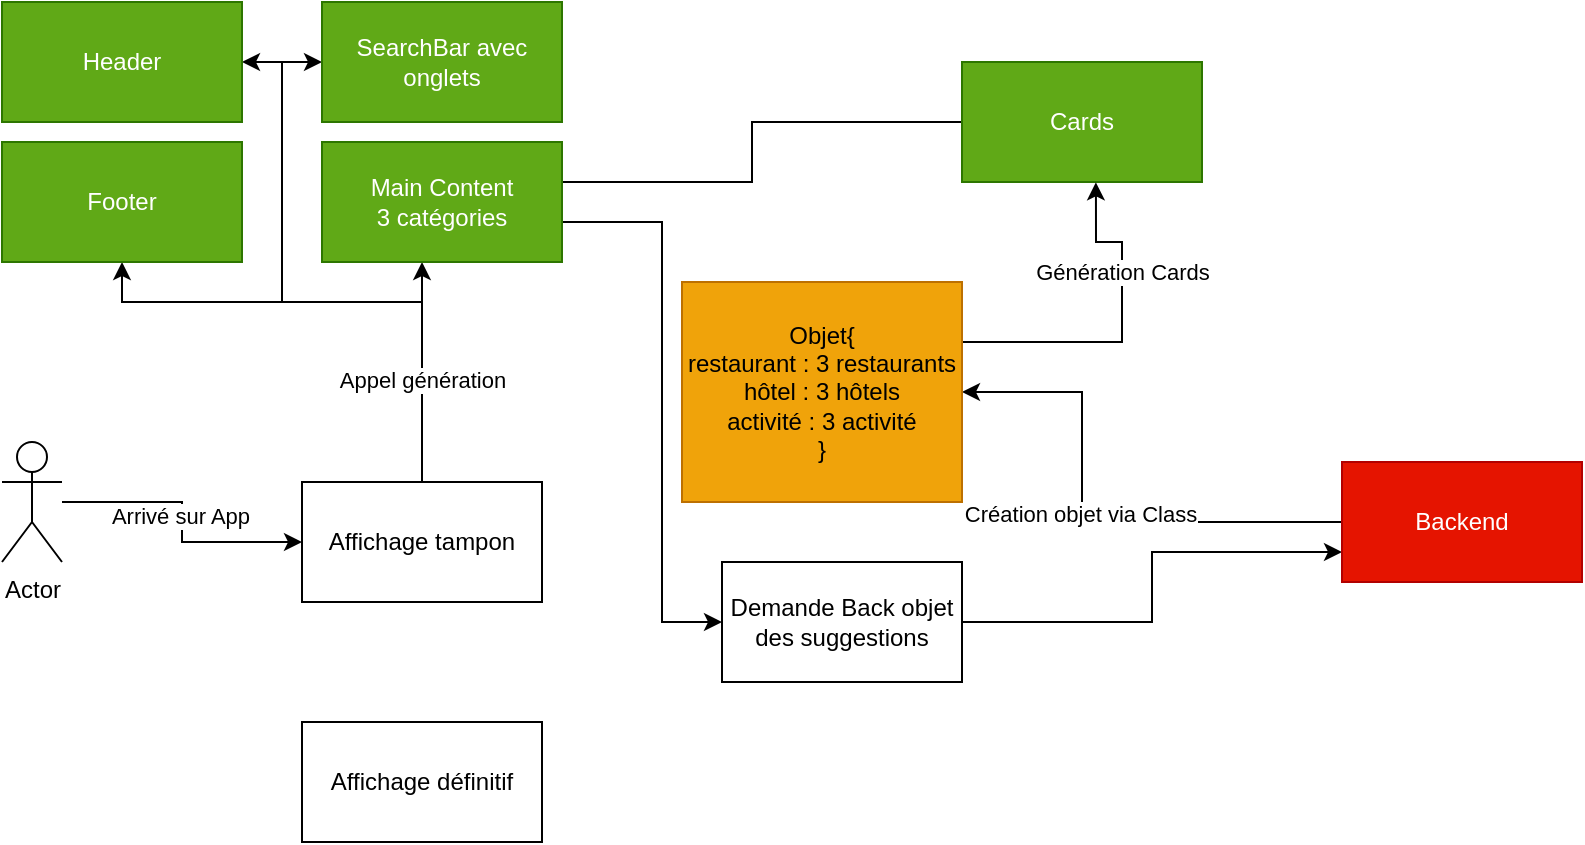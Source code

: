 <mxfile version="24.6.4" type="device">
  <diagram name="Page-1" id="YSOlXprpc5Yxat0-PFvl">
    <mxGraphModel dx="1290" dy="621" grid="1" gridSize="10" guides="1" tooltips="1" connect="1" arrows="1" fold="1" page="1" pageScale="1" pageWidth="827" pageHeight="1169" math="0" shadow="0">
      <root>
        <mxCell id="0" />
        <mxCell id="1" parent="0" />
        <mxCell id="V7zxe8zXevxKyeu4M-RF-19" style="edgeStyle=orthogonalEdgeStyle;rounded=0;orthogonalLoop=1;jettySize=auto;html=1;entryX=0;entryY=0.5;entryDx=0;entryDy=0;" parent="1" source="V7zxe8zXevxKyeu4M-RF-1" target="V7zxe8zXevxKyeu4M-RF-2" edge="1">
          <mxGeometry relative="1" as="geometry" />
        </mxCell>
        <mxCell id="V7zxe8zXevxKyeu4M-RF-20" value="Arrivé sur App" style="edgeLabel;html=1;align=center;verticalAlign=middle;resizable=0;points=[];" parent="V7zxe8zXevxKyeu4M-RF-19" vertex="1" connectable="0">
          <mxGeometry x="-0.04" y="-1" relative="1" as="geometry">
            <mxPoint as="offset" />
          </mxGeometry>
        </mxCell>
        <mxCell id="V7zxe8zXevxKyeu4M-RF-1" value="Actor" style="shape=umlActor;verticalLabelPosition=bottom;verticalAlign=top;html=1;outlineConnect=0;" parent="1" vertex="1">
          <mxGeometry x="20" y="280" width="30" height="60" as="geometry" />
        </mxCell>
        <mxCell id="V7zxe8zXevxKyeu4M-RF-23" style="edgeStyle=orthogonalEdgeStyle;rounded=0;orthogonalLoop=1;jettySize=auto;html=1;entryX=0.5;entryY=1;entryDx=0;entryDy=0;" parent="1" source="V7zxe8zXevxKyeu4M-RF-2" target="V7zxe8zXevxKyeu4M-RF-5" edge="1">
          <mxGeometry relative="1" as="geometry">
            <Array as="points">
              <mxPoint x="230" y="210" />
              <mxPoint x="80" y="210" />
            </Array>
          </mxGeometry>
        </mxCell>
        <mxCell id="V7zxe8zXevxKyeu4M-RF-24" style="edgeStyle=orthogonalEdgeStyle;rounded=0;orthogonalLoop=1;jettySize=auto;html=1;" parent="1" source="V7zxe8zXevxKyeu4M-RF-2" target="V7zxe8zXevxKyeu4M-RF-3" edge="1">
          <mxGeometry relative="1" as="geometry">
            <Array as="points">
              <mxPoint x="230" y="210" />
              <mxPoint x="160" y="210" />
              <mxPoint x="160" y="90" />
            </Array>
          </mxGeometry>
        </mxCell>
        <mxCell id="V7zxe8zXevxKyeu4M-RF-26" style="edgeStyle=orthogonalEdgeStyle;rounded=0;orthogonalLoop=1;jettySize=auto;html=1;" parent="1" source="V7zxe8zXevxKyeu4M-RF-2" target="V7zxe8zXevxKyeu4M-RF-4" edge="1">
          <mxGeometry relative="1" as="geometry">
            <Array as="points">
              <mxPoint x="230" y="210" />
              <mxPoint x="160" y="210" />
              <mxPoint x="160" y="90" />
            </Array>
          </mxGeometry>
        </mxCell>
        <mxCell id="V7zxe8zXevxKyeu4M-RF-28" style="edgeStyle=orthogonalEdgeStyle;rounded=0;orthogonalLoop=1;jettySize=auto;html=1;" parent="1" source="V7zxe8zXevxKyeu4M-RF-2" target="V7zxe8zXevxKyeu4M-RF-15" edge="1">
          <mxGeometry relative="1" as="geometry">
            <Array as="points">
              <mxPoint x="230" y="220" />
              <mxPoint x="230" y="220" />
            </Array>
          </mxGeometry>
        </mxCell>
        <mxCell id="V7zxe8zXevxKyeu4M-RF-29" value="Appel génération" style="edgeLabel;html=1;align=center;verticalAlign=middle;resizable=0;points=[];" parent="V7zxe8zXevxKyeu4M-RF-28" vertex="1" connectable="0">
          <mxGeometry x="-0.069" relative="1" as="geometry">
            <mxPoint as="offset" />
          </mxGeometry>
        </mxCell>
        <mxCell id="V7zxe8zXevxKyeu4M-RF-2" value="Affichage tampon" style="rounded=0;whiteSpace=wrap;html=1;" parent="1" vertex="1">
          <mxGeometry x="170" y="300" width="120" height="60" as="geometry" />
        </mxCell>
        <mxCell id="V7zxe8zXevxKyeu4M-RF-3" value="Header" style="rounded=0;whiteSpace=wrap;html=1;fillColor=#60a917;strokeColor=#2D7600;fontColor=#ffffff;" parent="1" vertex="1">
          <mxGeometry x="20" y="60" width="120" height="60" as="geometry" />
        </mxCell>
        <mxCell id="V7zxe8zXevxKyeu4M-RF-4" value="SearchBar avec onglets" style="rounded=0;whiteSpace=wrap;html=1;fillColor=#60a917;strokeColor=#2D7600;fontColor=#ffffff;" parent="1" vertex="1">
          <mxGeometry x="180" y="60" width="120" height="60" as="geometry" />
        </mxCell>
        <mxCell id="V7zxe8zXevxKyeu4M-RF-5" value="Footer" style="rounded=0;whiteSpace=wrap;html=1;fillColor=#60a917;strokeColor=#2D7600;fontColor=#ffffff;" parent="1" vertex="1">
          <mxGeometry x="20" y="130" width="120" height="60" as="geometry" />
        </mxCell>
        <mxCell id="V7zxe8zXevxKyeu4M-RF-10" style="edgeStyle=orthogonalEdgeStyle;rounded=0;orthogonalLoop=1;jettySize=auto;html=1;entryX=0;entryY=0.75;entryDx=0;entryDy=0;" parent="1" source="V7zxe8zXevxKyeu4M-RF-6" target="V7zxe8zXevxKyeu4M-RF-7" edge="1">
          <mxGeometry relative="1" as="geometry" />
        </mxCell>
        <mxCell id="V7zxe8zXevxKyeu4M-RF-6" value="Demande Back objet des suggestions" style="rounded=0;whiteSpace=wrap;html=1;" parent="1" vertex="1">
          <mxGeometry x="380" y="340" width="120" height="60" as="geometry" />
        </mxCell>
        <mxCell id="V7zxe8zXevxKyeu4M-RF-12" style="edgeStyle=orthogonalEdgeStyle;rounded=0;orthogonalLoop=1;jettySize=auto;html=1;entryX=1;entryY=0.5;entryDx=0;entryDy=0;" parent="1" source="V7zxe8zXevxKyeu4M-RF-7" target="V7zxe8zXevxKyeu4M-RF-11" edge="1">
          <mxGeometry relative="1" as="geometry">
            <Array as="points">
              <mxPoint x="560" y="320" />
              <mxPoint x="560" y="255" />
            </Array>
          </mxGeometry>
        </mxCell>
        <mxCell id="V7zxe8zXevxKyeu4M-RF-18" value="Création objet via Class" style="edgeLabel;html=1;align=center;verticalAlign=middle;resizable=0;points=[];" parent="V7zxe8zXevxKyeu4M-RF-12" vertex="1" connectable="0">
          <mxGeometry x="0.053" y="1" relative="1" as="geometry">
            <mxPoint as="offset" />
          </mxGeometry>
        </mxCell>
        <mxCell id="V7zxe8zXevxKyeu4M-RF-7" value="Backend" style="rounded=0;whiteSpace=wrap;html=1;fillColor=#e51400;fontColor=#ffffff;strokeColor=#B20000;" parent="1" vertex="1">
          <mxGeometry x="690" y="290" width="120" height="60" as="geometry" />
        </mxCell>
        <mxCell id="V7zxe8zXevxKyeu4M-RF-17" style="edgeStyle=orthogonalEdgeStyle;rounded=0;orthogonalLoop=1;jettySize=auto;html=1;entryX=1;entryY=0.25;entryDx=0;entryDy=0;" parent="1" source="V7zxe8zXevxKyeu4M-RF-8" target="V7zxe8zXevxKyeu4M-RF-15" edge="1">
          <mxGeometry relative="1" as="geometry">
            <Array as="points">
              <mxPoint x="395" y="120" />
              <mxPoint x="395" y="150" />
              <mxPoint x="290" y="150" />
            </Array>
          </mxGeometry>
        </mxCell>
        <mxCell id="V7zxe8zXevxKyeu4M-RF-8" value="Cards" style="rounded=0;whiteSpace=wrap;html=1;fillColor=#60a917;strokeColor=#2D7600;fontColor=#ffffff;" parent="1" vertex="1">
          <mxGeometry x="500" y="90" width="120" height="60" as="geometry" />
        </mxCell>
        <mxCell id="V7zxe8zXevxKyeu4M-RF-13" style="edgeStyle=orthogonalEdgeStyle;rounded=0;orthogonalLoop=1;jettySize=auto;html=1;entryX=0.558;entryY=1.003;entryDx=0;entryDy=0;entryPerimeter=0;" parent="1" target="V7zxe8zXevxKyeu4M-RF-8" edge="1">
          <mxGeometry relative="1" as="geometry">
            <mxPoint x="500" y="230.0" as="sourcePoint" />
            <mxPoint x="560" y="120" as="targetPoint" />
            <Array as="points">
              <mxPoint x="580" y="230" />
              <mxPoint x="580" y="180" />
              <mxPoint x="567" y="180" />
            </Array>
          </mxGeometry>
        </mxCell>
        <mxCell id="V7zxe8zXevxKyeu4M-RF-14" value="Génération Cards" style="edgeLabel;html=1;align=center;verticalAlign=middle;resizable=0;points=[];" parent="V7zxe8zXevxKyeu4M-RF-13" vertex="1" connectable="0">
          <mxGeometry x="0.328" relative="1" as="geometry">
            <mxPoint as="offset" />
          </mxGeometry>
        </mxCell>
        <mxCell id="V7zxe8zXevxKyeu4M-RF-11" value="Objet{&lt;div&gt;restaurant : 3 restaurants&lt;/div&gt;&lt;div&gt;hôtel : 3 hôtels&lt;/div&gt;&lt;div&gt;activité : 3 activité&lt;/div&gt;&lt;div&gt;&lt;div&gt;}&lt;/div&gt;&lt;/div&gt;" style="rounded=0;whiteSpace=wrap;html=1;fillColor=#f0a30a;fontColor=#000000;strokeColor=#BD7000;" parent="1" vertex="1">
          <mxGeometry x="360" y="200" width="140" height="110" as="geometry" />
        </mxCell>
        <mxCell id="V7zxe8zXevxKyeu4M-RF-16" style="edgeStyle=orthogonalEdgeStyle;rounded=0;orthogonalLoop=1;jettySize=auto;html=1;entryX=0;entryY=0.5;entryDx=0;entryDy=0;" parent="1" source="V7zxe8zXevxKyeu4M-RF-15" target="V7zxe8zXevxKyeu4M-RF-6" edge="1">
          <mxGeometry relative="1" as="geometry">
            <Array as="points">
              <mxPoint x="350" y="170" />
              <mxPoint x="350" y="370" />
            </Array>
          </mxGeometry>
        </mxCell>
        <mxCell id="V7zxe8zXevxKyeu4M-RF-15" value="Main Content&lt;div&gt;3 catégories&lt;/div&gt;" style="rounded=0;whiteSpace=wrap;html=1;fillColor=#60a917;strokeColor=#2D7600;fontColor=#ffffff;" parent="1" vertex="1">
          <mxGeometry x="180" y="130" width="120" height="60" as="geometry" />
        </mxCell>
        <mxCell id="V7zxe8zXevxKyeu4M-RF-22" value="Affichage définitif" style="rounded=0;whiteSpace=wrap;html=1;" parent="1" vertex="1">
          <mxGeometry x="170" y="420" width="120" height="60" as="geometry" />
        </mxCell>
      </root>
    </mxGraphModel>
  </diagram>
</mxfile>
